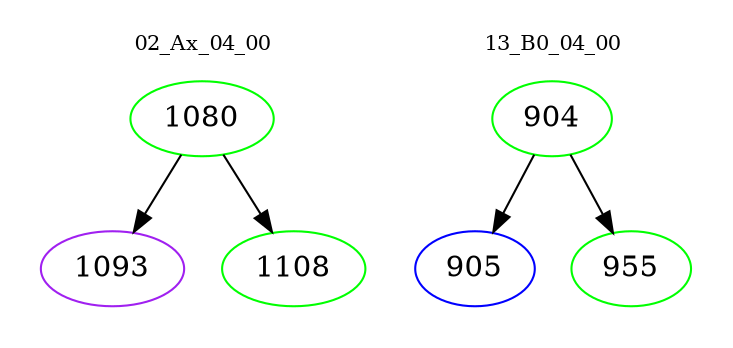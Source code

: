 digraph{
subgraph cluster_0 {
color = white
label = "02_Ax_04_00";
fontsize=10;
T0_1080 [label="1080", color="green"]
T0_1080 -> T0_1093 [color="black"]
T0_1093 [label="1093", color="purple"]
T0_1080 -> T0_1108 [color="black"]
T0_1108 [label="1108", color="green"]
}
subgraph cluster_1 {
color = white
label = "13_B0_04_00";
fontsize=10;
T1_904 [label="904", color="green"]
T1_904 -> T1_905 [color="black"]
T1_905 [label="905", color="blue"]
T1_904 -> T1_955 [color="black"]
T1_955 [label="955", color="green"]
}
}
